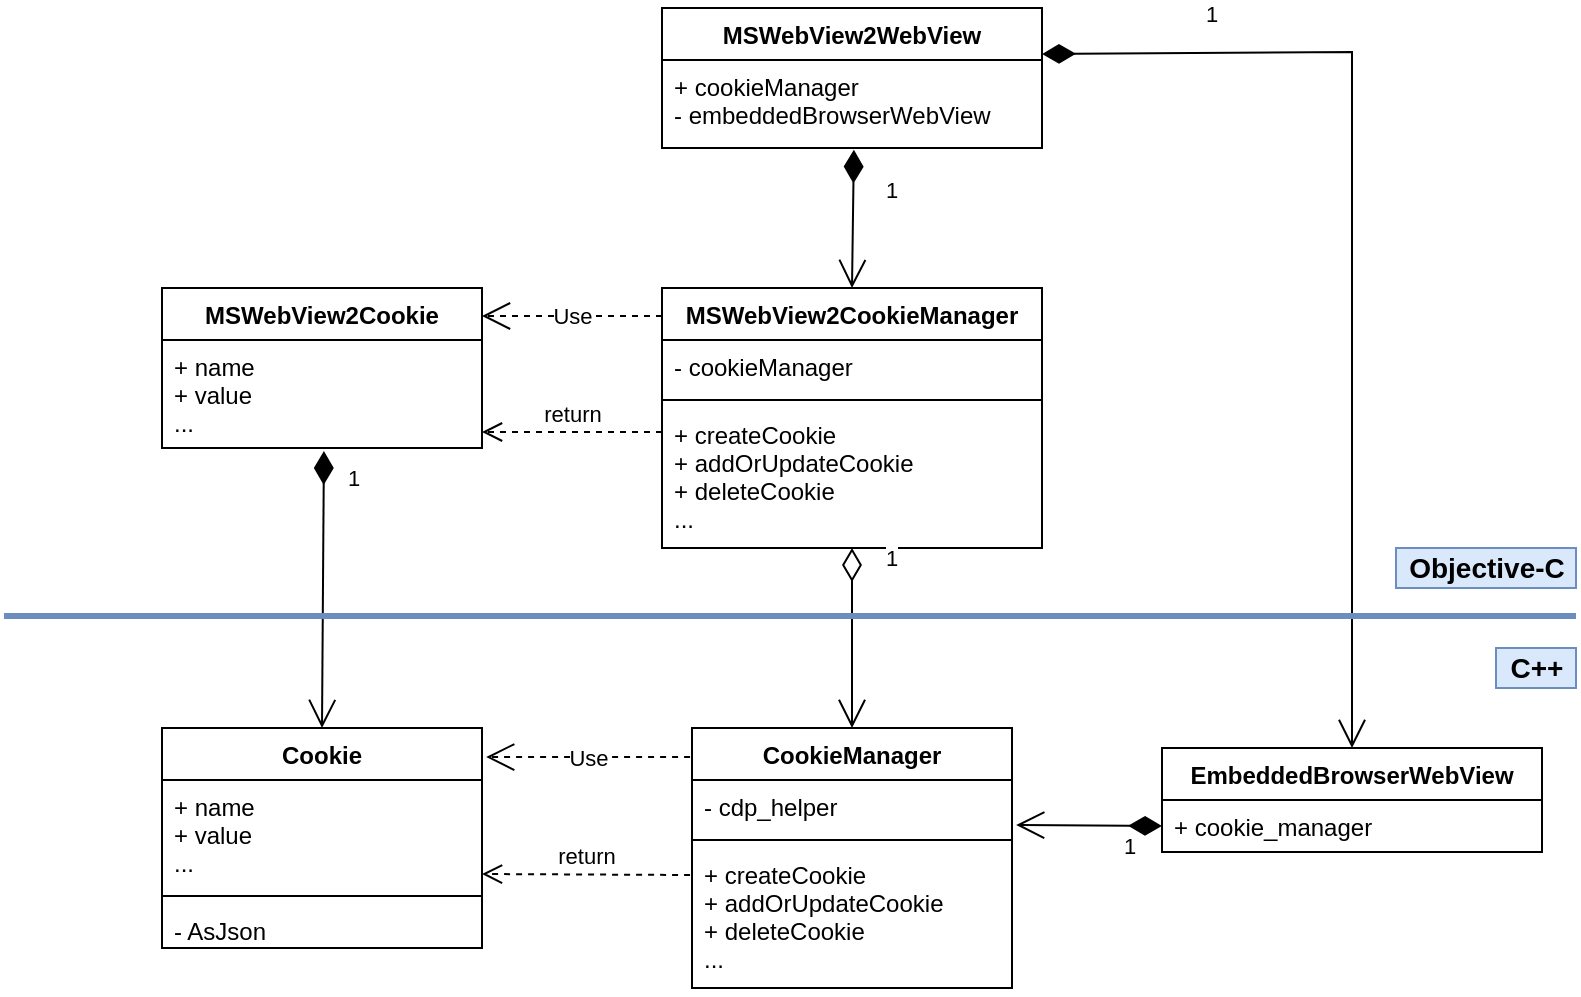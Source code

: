 <mxfile version="16.6.6" type="github">
  <diagram id="wLzxQ1SFwhRHzC3coHRh" name="Page-1">
    <mxGraphModel dx="1298" dy="712" grid="1" gridSize="10" guides="1" tooltips="1" connect="1" arrows="1" fold="1" page="1" pageScale="1" pageWidth="827" pageHeight="1169" math="0" shadow="0">
      <root>
        <mxCell id="0" />
        <mxCell id="1" parent="0" />
        <mxCell id="XWRtdQrJC82faOK1kj7Y-1" value="MSWebView2Cookie" style="swimlane;fontStyle=1;align=center;verticalAlign=top;childLayout=stackLayout;horizontal=1;startSize=26;horizontalStack=0;resizeParent=1;resizeParentMax=0;resizeLast=0;collapsible=1;marginBottom=0;" parent="1" vertex="1">
          <mxGeometry x="100" y="230" width="160" height="80" as="geometry">
            <mxRectangle x="220" y="280" width="150" height="26" as="alternateBounds" />
          </mxGeometry>
        </mxCell>
        <mxCell id="XWRtdQrJC82faOK1kj7Y-2" value="+ name&#xa;+ value&#xa;..." style="text;strokeColor=none;fillColor=none;align=left;verticalAlign=top;spacingLeft=4;spacingRight=4;overflow=hidden;rotatable=0;points=[[0,0.5],[1,0.5]];portConstraint=eastwest;" parent="XWRtdQrJC82faOK1kj7Y-1" vertex="1">
          <mxGeometry y="26" width="160" height="54" as="geometry" />
        </mxCell>
        <mxCell id="gWrA2bgu0W-7g-G6nI3Z-1" value="MSWebView2CookieManager" style="swimlane;fontStyle=1;align=center;verticalAlign=top;childLayout=stackLayout;horizontal=1;startSize=26;horizontalStack=0;resizeParent=1;resizeParentMax=0;resizeLast=0;collapsible=1;marginBottom=0;" parent="1" vertex="1">
          <mxGeometry x="350" y="230" width="190" height="130" as="geometry" />
        </mxCell>
        <mxCell id="gWrA2bgu0W-7g-G6nI3Z-2" value="- cookieManager" style="text;strokeColor=none;fillColor=none;align=left;verticalAlign=top;spacingLeft=4;spacingRight=4;overflow=hidden;rotatable=0;points=[[0,0.5],[1,0.5]];portConstraint=eastwest;" parent="gWrA2bgu0W-7g-G6nI3Z-1" vertex="1">
          <mxGeometry y="26" width="190" height="26" as="geometry" />
        </mxCell>
        <mxCell id="gWrA2bgu0W-7g-G6nI3Z-3" value="" style="line;strokeWidth=1;fillColor=none;align=left;verticalAlign=middle;spacingTop=-1;spacingLeft=3;spacingRight=3;rotatable=0;labelPosition=right;points=[];portConstraint=eastwest;" parent="gWrA2bgu0W-7g-G6nI3Z-1" vertex="1">
          <mxGeometry y="52" width="190" height="8" as="geometry" />
        </mxCell>
        <mxCell id="gWrA2bgu0W-7g-G6nI3Z-4" value="+ createCookie&#xa;+ addOrUpdateCookie&#xa;+ deleteCookie&#xa;..." style="text;strokeColor=none;fillColor=none;align=left;verticalAlign=top;spacingLeft=4;spacingRight=4;overflow=hidden;rotatable=0;points=[[0,0.5],[1,0.5]];portConstraint=eastwest;" parent="gWrA2bgu0W-7g-G6nI3Z-1" vertex="1">
          <mxGeometry y="60" width="190" height="70" as="geometry" />
        </mxCell>
        <mxCell id="k6BgsUzT8EK8HoQRl1Jb-1" value="Cookie" style="swimlane;fontStyle=1;align=center;verticalAlign=top;childLayout=stackLayout;horizontal=1;startSize=26;horizontalStack=0;resizeParent=1;resizeParentMax=0;resizeLast=0;collapsible=1;marginBottom=0;" vertex="1" parent="1">
          <mxGeometry x="100" y="450" width="160" height="110" as="geometry">
            <mxRectangle x="220" y="280" width="150" height="26" as="alternateBounds" />
          </mxGeometry>
        </mxCell>
        <mxCell id="k6BgsUzT8EK8HoQRl1Jb-2" value="+ name&#xa;+ value&#xa;..." style="text;strokeColor=none;fillColor=none;align=left;verticalAlign=top;spacingLeft=4;spacingRight=4;overflow=hidden;rotatable=0;points=[[0,0.5],[1,0.5]];portConstraint=eastwest;" vertex="1" parent="k6BgsUzT8EK8HoQRl1Jb-1">
          <mxGeometry y="26" width="160" height="54" as="geometry" />
        </mxCell>
        <mxCell id="k6BgsUzT8EK8HoQRl1Jb-3" value="" style="line;strokeWidth=1;fillColor=none;align=left;verticalAlign=middle;spacingTop=-1;spacingLeft=3;spacingRight=3;rotatable=0;labelPosition=right;points=[];portConstraint=eastwest;" vertex="1" parent="k6BgsUzT8EK8HoQRl1Jb-1">
          <mxGeometry y="80" width="160" height="8" as="geometry" />
        </mxCell>
        <mxCell id="k6BgsUzT8EK8HoQRl1Jb-4" value="- AsJson" style="text;strokeColor=none;fillColor=none;align=left;verticalAlign=top;spacingLeft=4;spacingRight=4;overflow=hidden;rotatable=0;points=[[0,0.5],[1,0.5]];portConstraint=eastwest;" vertex="1" parent="k6BgsUzT8EK8HoQRl1Jb-1">
          <mxGeometry y="88" width="160" height="22" as="geometry" />
        </mxCell>
        <mxCell id="k6BgsUzT8EK8HoQRl1Jb-5" value="CookieManager" style="swimlane;fontStyle=1;align=center;verticalAlign=top;childLayout=stackLayout;horizontal=1;startSize=26;horizontalStack=0;resizeParent=1;resizeParentMax=0;resizeLast=0;collapsible=1;marginBottom=0;" vertex="1" parent="1">
          <mxGeometry x="365" y="450" width="160" height="130" as="geometry">
            <mxRectangle x="220" y="280" width="150" height="26" as="alternateBounds" />
          </mxGeometry>
        </mxCell>
        <mxCell id="k6BgsUzT8EK8HoQRl1Jb-6" value="- cdp_helper" style="text;strokeColor=none;fillColor=none;align=left;verticalAlign=top;spacingLeft=4;spacingRight=4;overflow=hidden;rotatable=0;points=[[0,0.5],[1,0.5]];portConstraint=eastwest;" vertex="1" parent="k6BgsUzT8EK8HoQRl1Jb-5">
          <mxGeometry y="26" width="160" height="26" as="geometry" />
        </mxCell>
        <mxCell id="k6BgsUzT8EK8HoQRl1Jb-7" value="" style="line;strokeWidth=1;fillColor=none;align=left;verticalAlign=middle;spacingTop=-1;spacingLeft=3;spacingRight=3;rotatable=0;labelPosition=right;points=[];portConstraint=eastwest;" vertex="1" parent="k6BgsUzT8EK8HoQRl1Jb-5">
          <mxGeometry y="52" width="160" height="8" as="geometry" />
        </mxCell>
        <mxCell id="k6BgsUzT8EK8HoQRl1Jb-8" value="+ createCookie&#xa;+ addOrUpdateCookie&#xa;+ deleteCookie&#xa;..." style="text;strokeColor=none;fillColor=none;align=left;verticalAlign=top;spacingLeft=4;spacingRight=4;overflow=hidden;rotatable=0;points=[[0,0.5],[1,0.5]];portConstraint=eastwest;" vertex="1" parent="k6BgsUzT8EK8HoQRl1Jb-5">
          <mxGeometry y="60" width="160" height="70" as="geometry" />
        </mxCell>
        <mxCell id="k6BgsUzT8EK8HoQRl1Jb-10" value="1" style="endArrow=open;html=1;endSize=12;startArrow=diamondThin;startSize=14;startFill=1;align=left;verticalAlign=bottom;rounded=0;entryX=0.5;entryY=0;entryDx=0;entryDy=0;exitX=0.506;exitY=1.028;exitDx=0;exitDy=0;exitPerimeter=0;" edge="1" parent="1" source="XWRtdQrJC82faOK1kj7Y-2" target="k6BgsUzT8EK8HoQRl1Jb-1">
          <mxGeometry x="-0.679" y="10" relative="1" as="geometry">
            <mxPoint x="180" y="346.99" as="sourcePoint" />
            <mxPoint x="370" y="370" as="targetPoint" />
            <mxPoint as="offset" />
          </mxGeometry>
        </mxCell>
        <mxCell id="k6BgsUzT8EK8HoQRl1Jb-11" value="1" style="endArrow=open;html=1;endSize=12;startArrow=diamondThin;startSize=14;startFill=0;align=left;verticalAlign=bottom;rounded=0;entryX=0.5;entryY=0;entryDx=0;entryDy=0;" edge="1" parent="1" target="k6BgsUzT8EK8HoQRl1Jb-5">
          <mxGeometry x="-0.692" y="15" relative="1" as="geometry">
            <mxPoint x="445" y="360" as="sourcePoint" />
            <mxPoint x="370" y="370" as="targetPoint" />
            <mxPoint as="offset" />
          </mxGeometry>
        </mxCell>
        <mxCell id="k6BgsUzT8EK8HoQRl1Jb-12" value="MSWebView2WebView" style="swimlane;fontStyle=1;align=center;verticalAlign=top;childLayout=stackLayout;horizontal=1;startSize=26;horizontalStack=0;resizeParent=1;resizeParentMax=0;resizeLast=0;collapsible=1;marginBottom=0;" vertex="1" parent="1">
          <mxGeometry x="350" y="90" width="190" height="70" as="geometry" />
        </mxCell>
        <mxCell id="k6BgsUzT8EK8HoQRl1Jb-30" value="+ cookieManager&#xa;- embeddedBrowserWebView" style="text;strokeColor=none;fillColor=none;align=left;verticalAlign=top;spacingLeft=4;spacingRight=4;overflow=hidden;rotatable=0;points=[[0,0.5],[1,0.5]];portConstraint=eastwest;" vertex="1" parent="k6BgsUzT8EK8HoQRl1Jb-12">
          <mxGeometry y="26" width="190" height="44" as="geometry" />
        </mxCell>
        <mxCell id="k6BgsUzT8EK8HoQRl1Jb-16" value="1" style="endArrow=open;html=1;endSize=12;startArrow=diamondThin;startSize=14;startFill=1;align=left;verticalAlign=bottom;rounded=0;entryX=0.5;entryY=0;entryDx=0;entryDy=0;exitX=0.505;exitY=1.019;exitDx=0;exitDy=0;exitPerimeter=0;" edge="1" parent="1" source="k6BgsUzT8EK8HoQRl1Jb-30" target="gWrA2bgu0W-7g-G6nI3Z-1">
          <mxGeometry x="-0.162" y="14" relative="1" as="geometry">
            <mxPoint x="445" y="150" as="sourcePoint" />
            <mxPoint x="190" y="460" as="targetPoint" />
            <mxPoint as="offset" />
          </mxGeometry>
        </mxCell>
        <mxCell id="k6BgsUzT8EK8HoQRl1Jb-17" value="EmbeddedBrowserWebView" style="swimlane;fontStyle=1;align=center;verticalAlign=top;childLayout=stackLayout;horizontal=1;startSize=26;horizontalStack=0;resizeParent=1;resizeParentMax=0;resizeLast=0;collapsible=1;marginBottom=0;" vertex="1" parent="1">
          <mxGeometry x="600" y="460" width="190" height="52" as="geometry" />
        </mxCell>
        <mxCell id="k6BgsUzT8EK8HoQRl1Jb-18" value="+ cookie_manager" style="text;strokeColor=none;fillColor=none;align=left;verticalAlign=top;spacingLeft=4;spacingRight=4;overflow=hidden;rotatable=0;points=[[0,0.5],[1,0.5]];portConstraint=eastwest;" vertex="1" parent="k6BgsUzT8EK8HoQRl1Jb-17">
          <mxGeometry y="26" width="190" height="26" as="geometry" />
        </mxCell>
        <mxCell id="k6BgsUzT8EK8HoQRl1Jb-21" value="1" style="endArrow=open;html=1;endSize=12;startArrow=diamondThin;startSize=14;startFill=1;align=left;verticalAlign=bottom;rounded=0;entryX=0.5;entryY=0;entryDx=0;entryDy=0;exitX=1;exitY=0.5;exitDx=0;exitDy=0;" edge="1" parent="1" target="k6BgsUzT8EK8HoQRl1Jb-17">
          <mxGeometry x="-0.679" y="10" relative="1" as="geometry">
            <mxPoint x="540" y="113" as="sourcePoint" />
            <mxPoint x="455" y="240" as="targetPoint" />
            <mxPoint as="offset" />
            <Array as="points">
              <mxPoint x="695" y="112" />
            </Array>
          </mxGeometry>
        </mxCell>
        <mxCell id="k6BgsUzT8EK8HoQRl1Jb-22" value="1" style="endArrow=open;html=1;endSize=12;startArrow=diamondThin;startSize=14;startFill=1;align=left;verticalAlign=bottom;rounded=0;exitX=0;exitY=0.5;exitDx=0;exitDy=0;entryX=1.013;entryY=0.865;entryDx=0;entryDy=0;entryPerimeter=0;" edge="1" parent="1" source="k6BgsUzT8EK8HoQRl1Jb-18" target="k6BgsUzT8EK8HoQRl1Jb-6">
          <mxGeometry x="-0.444" y="19" relative="1" as="geometry">
            <mxPoint x="549.05" y="122" as="sourcePoint" />
            <mxPoint x="520" y="500" as="targetPoint" />
            <mxPoint as="offset" />
          </mxGeometry>
        </mxCell>
        <mxCell id="k6BgsUzT8EK8HoQRl1Jb-23" value="Use" style="endArrow=open;endSize=12;dashed=1;html=1;rounded=0;" edge="1" parent="1">
          <mxGeometry width="160" relative="1" as="geometry">
            <mxPoint x="350" y="244" as="sourcePoint" />
            <mxPoint x="260" y="244" as="targetPoint" />
          </mxGeometry>
        </mxCell>
        <mxCell id="k6BgsUzT8EK8HoQRl1Jb-24" value="return" style="html=1;verticalAlign=bottom;endArrow=open;dashed=1;endSize=8;rounded=0;" edge="1" parent="1">
          <mxGeometry relative="1" as="geometry">
            <mxPoint x="350" y="302" as="sourcePoint" />
            <mxPoint x="260" y="302" as="targetPoint" />
          </mxGeometry>
        </mxCell>
        <mxCell id="k6BgsUzT8EK8HoQRl1Jb-31" value="Use" style="endArrow=open;endSize=12;dashed=1;html=1;rounded=0;entryX=1.013;entryY=0.132;entryDx=0;entryDy=0;entryPerimeter=0;exitX=-0.006;exitY=0.112;exitDx=0;exitDy=0;exitPerimeter=0;" edge="1" parent="1" source="k6BgsUzT8EK8HoQRl1Jb-5" target="k6BgsUzT8EK8HoQRl1Jb-1">
          <mxGeometry width="160" relative="1" as="geometry">
            <mxPoint x="360" y="465" as="sourcePoint" />
            <mxPoint x="270" y="463.5" as="targetPoint" />
          </mxGeometry>
        </mxCell>
        <mxCell id="k6BgsUzT8EK8HoQRl1Jb-32" value="return" style="html=1;verticalAlign=bottom;endArrow=open;dashed=1;endSize=8;rounded=0;exitX=-0.006;exitY=0.193;exitDx=0;exitDy=0;exitPerimeter=0;" edge="1" parent="1" source="k6BgsUzT8EK8HoQRl1Jb-8">
          <mxGeometry relative="1" as="geometry">
            <mxPoint x="360" y="521.5" as="sourcePoint" />
            <mxPoint x="260" y="523" as="targetPoint" />
          </mxGeometry>
        </mxCell>
        <mxCell id="k6BgsUzT8EK8HoQRl1Jb-33" value="" style="line;strokeWidth=3;align=left;verticalAlign=middle;spacingTop=-1;spacingLeft=3;spacingRight=3;rotatable=0;labelPosition=right;points=[];portConstraint=eastwest;fillColor=#dae8fc;strokeColor=#6c8ebf;" vertex="1" parent="1">
          <mxGeometry x="21" y="390" width="786" height="8" as="geometry" />
        </mxCell>
        <mxCell id="k6BgsUzT8EK8HoQRl1Jb-34" value="&lt;font style=&quot;font-size: 14px&quot;&gt;&lt;b&gt;Objective-C&lt;/b&gt;&lt;/font&gt;" style="text;html=1;align=center;verticalAlign=middle;resizable=0;points=[];autosize=1;strokeColor=#6c8ebf;fillColor=#dae8fc;" vertex="1" parent="1">
          <mxGeometry x="717" y="360" width="90" height="20" as="geometry" />
        </mxCell>
        <mxCell id="k6BgsUzT8EK8HoQRl1Jb-35" value="&lt;font style=&quot;font-size: 14px&quot;&gt;&lt;b&gt;C++&lt;/b&gt;&lt;/font&gt;" style="text;html=1;align=center;verticalAlign=middle;resizable=0;points=[];autosize=1;strokeColor=#6c8ebf;fillColor=#dae8fc;" vertex="1" parent="1">
          <mxGeometry x="767" y="410" width="40" height="20" as="geometry" />
        </mxCell>
      </root>
    </mxGraphModel>
  </diagram>
</mxfile>
